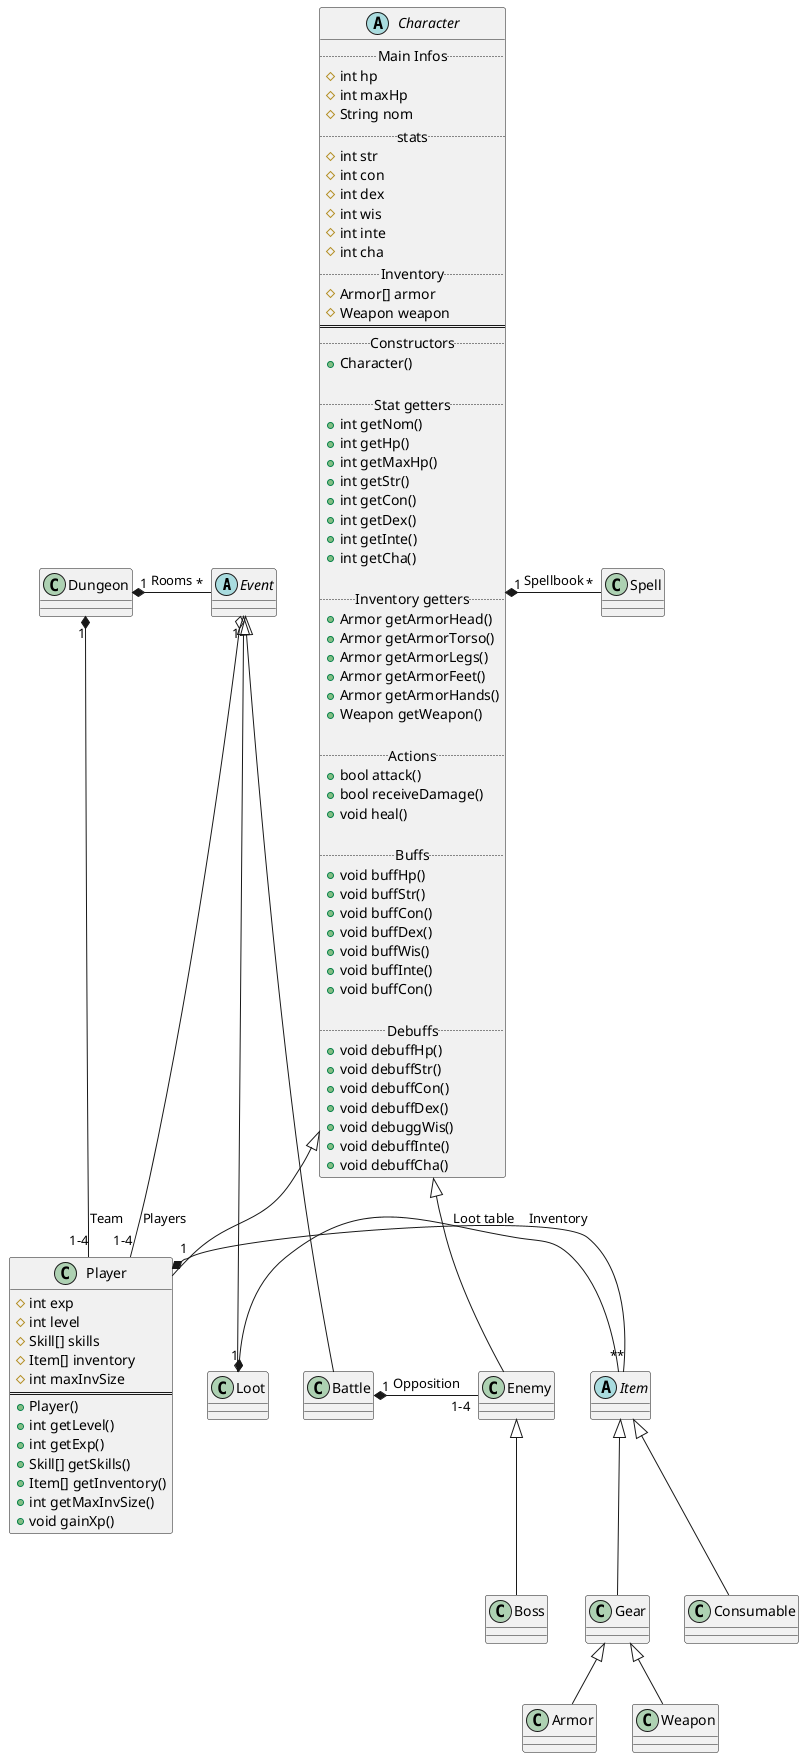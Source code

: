 @startuml
abstract class Event
class Dungeon
class Loot
class Battle

abstract Character{
..Main Infos..
#int hp
#int maxHp
#String nom
..stats..
#int str
#int con
#int dex
#int wis
#int inte
#int cha
..Inventory..
#Armor[] armor
#Weapon weapon
==
..Constructors..
+Character()

..Stat getters..
+int getNom()
+int getHp()
+int getMaxHp()
+int getStr()
+int getCon()
+int getDex()
+int getInte()
+int getCha()

..Inventory getters..
+Armor getArmorHead()
+Armor getArmorTorso()
+Armor getArmorLegs()
+Armor getArmorFeet()
+Armor getArmorHands()
+Weapon getWeapon()

..Actions..
+bool attack()
+bool receiveDamage()
+void heal()

..Buffs..
+void buffHp()
+void buffStr()
+void buffCon()
+void buffDex()
+void buffWis()
+void buffInte()
+void buffCon()

..Debuffs..
+void debuffHp()
+void debuffStr()
+void debuffCon()
+void debuffDex()
+void debuggWis()
+void debuffInte()
+void debuffCha()
}
class Player{
#int exp
#int level
#Skill[] skills
#Item[] inventory
#int maxInvSize
==
+Player()
+int getLevel()
+int getExp()
+Skill[] getSkills()
+Item[] getInventory()
+int getMaxInvSize()
+void gainXp()
}
class Enemy
class Boss
class Spell

abstract Item
class Consumable
class Gear
class Armor
class Weapon

Event <|-- Loot
Event <|-- Battle

Character <|-- Player
Character <|-- Enemy
Enemy <|-- Boss

Item <|-- Consumable
Item <|-- Gear
Gear <|-- Armor
Gear <|-- Weapon



Dungeon "1" *- "*" Event : Rooms
Dungeon "1" *- "1-4" Player : Team
Event "1" o- "1-4" Player : Players
Battle "1" *- "1-4" Enemy : Opposition
Character "1" *- "*" Spell : Spellbook
Player "1" *- "*" Item : Inventory
Loot "1" *- "*" Item : Loot table
@enduml
